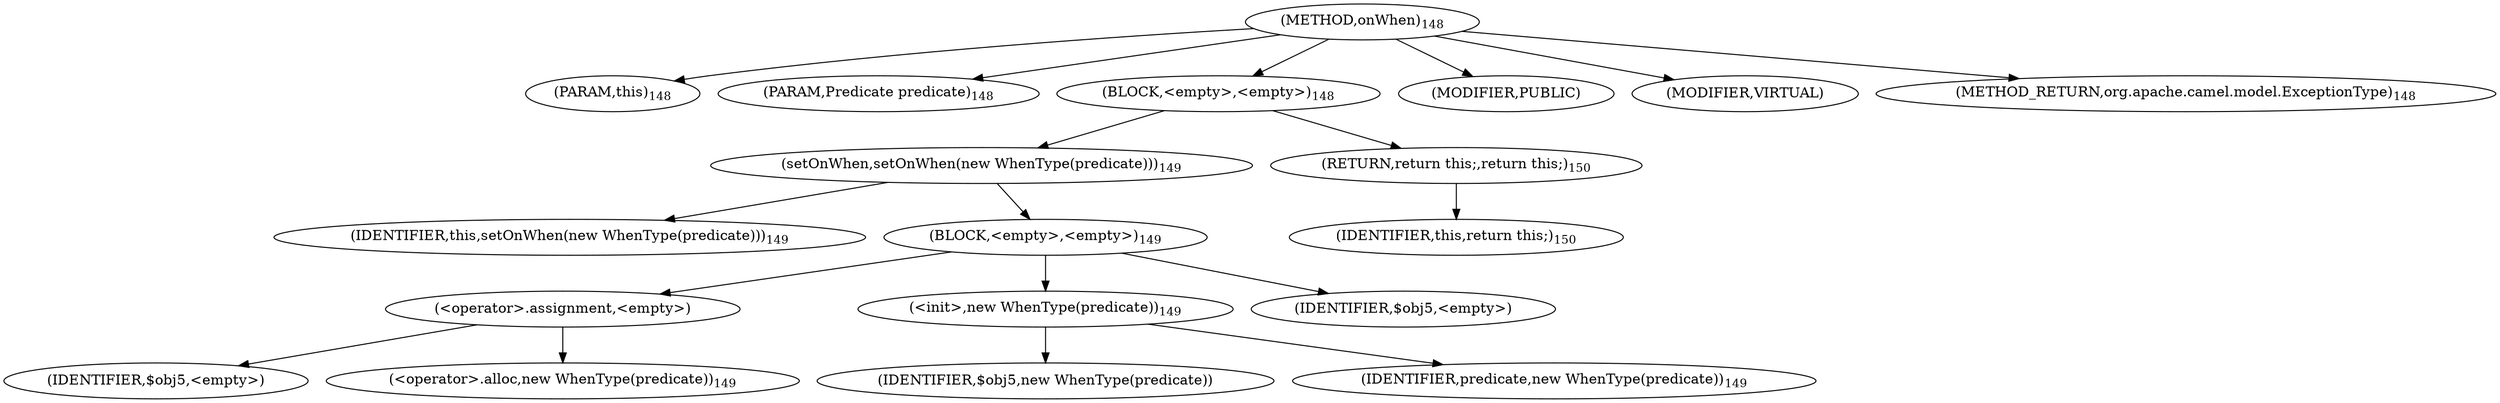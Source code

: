 digraph "onWhen" {  
"431" [label = <(METHOD,onWhen)<SUB>148</SUB>> ]
"30" [label = <(PARAM,this)<SUB>148</SUB>> ]
"432" [label = <(PARAM,Predicate predicate)<SUB>148</SUB>> ]
"433" [label = <(BLOCK,&lt;empty&gt;,&lt;empty&gt;)<SUB>148</SUB>> ]
"434" [label = <(setOnWhen,setOnWhen(new WhenType(predicate)))<SUB>149</SUB>> ]
"29" [label = <(IDENTIFIER,this,setOnWhen(new WhenType(predicate)))<SUB>149</SUB>> ]
"435" [label = <(BLOCK,&lt;empty&gt;,&lt;empty&gt;)<SUB>149</SUB>> ]
"436" [label = <(&lt;operator&gt;.assignment,&lt;empty&gt;)> ]
"437" [label = <(IDENTIFIER,$obj5,&lt;empty&gt;)> ]
"438" [label = <(&lt;operator&gt;.alloc,new WhenType(predicate))<SUB>149</SUB>> ]
"439" [label = <(&lt;init&gt;,new WhenType(predicate))<SUB>149</SUB>> ]
"440" [label = <(IDENTIFIER,$obj5,new WhenType(predicate))> ]
"441" [label = <(IDENTIFIER,predicate,new WhenType(predicate))<SUB>149</SUB>> ]
"442" [label = <(IDENTIFIER,$obj5,&lt;empty&gt;)> ]
"443" [label = <(RETURN,return this;,return this;)<SUB>150</SUB>> ]
"31" [label = <(IDENTIFIER,this,return this;)<SUB>150</SUB>> ]
"444" [label = <(MODIFIER,PUBLIC)> ]
"445" [label = <(MODIFIER,VIRTUAL)> ]
"446" [label = <(METHOD_RETURN,org.apache.camel.model.ExceptionType)<SUB>148</SUB>> ]
  "431" -> "30" 
  "431" -> "432" 
  "431" -> "433" 
  "431" -> "444" 
  "431" -> "445" 
  "431" -> "446" 
  "433" -> "434" 
  "433" -> "443" 
  "434" -> "29" 
  "434" -> "435" 
  "435" -> "436" 
  "435" -> "439" 
  "435" -> "442" 
  "436" -> "437" 
  "436" -> "438" 
  "439" -> "440" 
  "439" -> "441" 
  "443" -> "31" 
}
